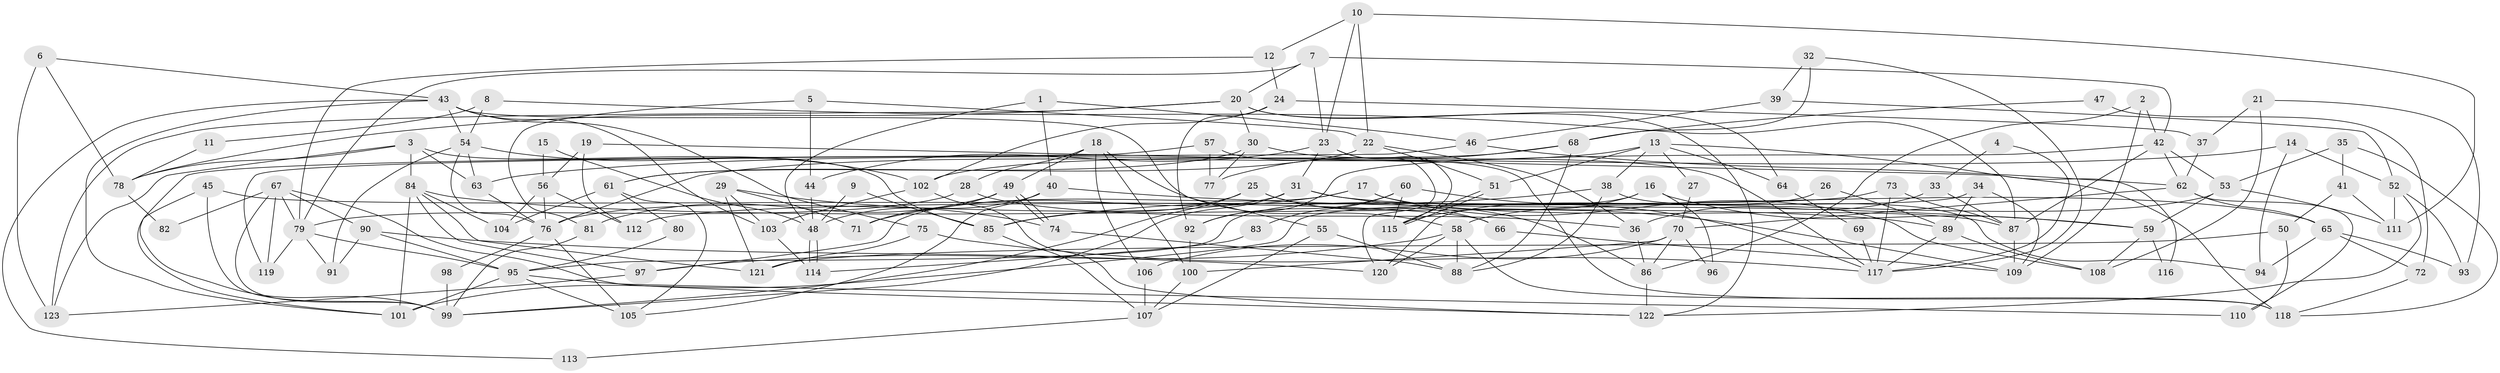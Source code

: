 // coarse degree distribution, {3: 0.1891891891891892, 7: 0.1891891891891892, 8: 0.13513513513513514, 5: 0.10810810810810811, 2: 0.02702702702702703, 12: 0.10810810810810811, 9: 0.16216216216216217, 6: 0.05405405405405406, 4: 0.02702702702702703}
// Generated by graph-tools (version 1.1) at 2025/37/03/04/25 23:37:05]
// undirected, 123 vertices, 246 edges
graph export_dot {
  node [color=gray90,style=filled];
  1;
  2;
  3;
  4;
  5;
  6;
  7;
  8;
  9;
  10;
  11;
  12;
  13;
  14;
  15;
  16;
  17;
  18;
  19;
  20;
  21;
  22;
  23;
  24;
  25;
  26;
  27;
  28;
  29;
  30;
  31;
  32;
  33;
  34;
  35;
  36;
  37;
  38;
  39;
  40;
  41;
  42;
  43;
  44;
  45;
  46;
  47;
  48;
  49;
  50;
  51;
  52;
  53;
  54;
  55;
  56;
  57;
  58;
  59;
  60;
  61;
  62;
  63;
  64;
  65;
  66;
  67;
  68;
  69;
  70;
  71;
  72;
  73;
  74;
  75;
  76;
  77;
  78;
  79;
  80;
  81;
  82;
  83;
  84;
  85;
  86;
  87;
  88;
  89;
  90;
  91;
  92;
  93;
  94;
  95;
  96;
  97;
  98;
  99;
  100;
  101;
  102;
  103;
  104;
  105;
  106;
  107;
  108;
  109;
  110;
  111;
  112;
  113;
  114;
  115;
  116;
  117;
  118;
  119;
  120;
  121;
  122;
  123;
  1 -- 46;
  1 -- 48;
  1 -- 40;
  2 -- 42;
  2 -- 86;
  2 -- 109;
  3 -- 63;
  3 -- 85;
  3 -- 78;
  3 -- 84;
  3 -- 123;
  4 -- 33;
  4 -- 117;
  5 -- 22;
  5 -- 81;
  5 -- 44;
  6 -- 123;
  6 -- 78;
  6 -- 43;
  7 -- 42;
  7 -- 20;
  7 -- 23;
  7 -- 79;
  8 -- 87;
  8 -- 54;
  8 -- 11;
  9 -- 48;
  9 -- 85;
  10 -- 12;
  10 -- 23;
  10 -- 22;
  10 -- 111;
  11 -- 78;
  12 -- 24;
  12 -- 79;
  13 -- 38;
  13 -- 76;
  13 -- 27;
  13 -- 51;
  13 -- 64;
  13 -- 116;
  14 -- 52;
  14 -- 94;
  14 -- 63;
  15 -- 56;
  15 -- 48;
  16 -- 95;
  16 -- 115;
  16 -- 59;
  16 -- 96;
  17 -- 97;
  17 -- 108;
  17 -- 71;
  17 -- 87;
  18 -- 49;
  18 -- 100;
  18 -- 28;
  18 -- 58;
  18 -- 106;
  19 -- 56;
  19 -- 118;
  19 -- 112;
  20 -- 123;
  20 -- 122;
  20 -- 30;
  20 -- 64;
  20 -- 78;
  21 -- 37;
  21 -- 93;
  21 -- 108;
  22 -- 51;
  22 -- 36;
  22 -- 61;
  23 -- 31;
  23 -- 44;
  23 -- 115;
  23 -- 120;
  24 -- 102;
  24 -- 92;
  24 -- 37;
  25 -- 99;
  25 -- 66;
  25 -- 85;
  25 -- 86;
  26 -- 89;
  26 -- 120;
  27 -- 70;
  28 -- 79;
  28 -- 36;
  29 -- 121;
  29 -- 103;
  29 -- 71;
  29 -- 74;
  30 -- 117;
  30 -- 61;
  30 -- 77;
  31 -- 109;
  31 -- 76;
  31 -- 65;
  31 -- 99;
  32 -- 68;
  32 -- 39;
  32 -- 117;
  33 -- 36;
  33 -- 87;
  34 -- 101;
  34 -- 109;
  34 -- 89;
  35 -- 53;
  35 -- 41;
  35 -- 118;
  36 -- 86;
  37 -- 62;
  38 -- 88;
  38 -- 85;
  38 -- 94;
  39 -- 46;
  39 -- 52;
  40 -- 48;
  40 -- 59;
  40 -- 105;
  41 -- 50;
  41 -- 111;
  42 -- 53;
  42 -- 87;
  42 -- 62;
  42 -- 92;
  43 -- 101;
  43 -- 54;
  43 -- 55;
  43 -- 75;
  43 -- 103;
  43 -- 113;
  44 -- 48;
  45 -- 99;
  45 -- 101;
  45 -- 66;
  46 -- 62;
  46 -- 119;
  47 -- 68;
  47 -- 72;
  48 -- 114;
  48 -- 114;
  49 -- 71;
  49 -- 74;
  49 -- 74;
  49 -- 81;
  50 -- 121;
  50 -- 110;
  51 -- 115;
  51 -- 115;
  52 -- 122;
  52 -- 111;
  52 -- 93;
  53 -- 59;
  53 -- 58;
  53 -- 111;
  54 -- 76;
  54 -- 63;
  54 -- 91;
  54 -- 102;
  55 -- 88;
  55 -- 107;
  56 -- 104;
  56 -- 76;
  56 -- 112;
  57 -- 99;
  57 -- 118;
  57 -- 77;
  58 -- 120;
  58 -- 88;
  58 -- 97;
  58 -- 118;
  59 -- 108;
  59 -- 116;
  60 -- 117;
  60 -- 115;
  60 -- 83;
  60 -- 92;
  61 -- 80;
  61 -- 104;
  61 -- 105;
  62 -- 70;
  62 -- 65;
  62 -- 110;
  63 -- 76;
  64 -- 69;
  65 -- 72;
  65 -- 93;
  65 -- 94;
  66 -- 109;
  67 -- 79;
  67 -- 122;
  67 -- 82;
  67 -- 90;
  67 -- 99;
  67 -- 119;
  68 -- 77;
  68 -- 88;
  68 -- 102;
  69 -- 117;
  70 -- 86;
  70 -- 100;
  70 -- 96;
  70 -- 106;
  72 -- 118;
  73 -- 112;
  73 -- 117;
  73 -- 87;
  74 -- 88;
  75 -- 117;
  75 -- 121;
  76 -- 105;
  76 -- 98;
  78 -- 82;
  79 -- 95;
  79 -- 91;
  79 -- 119;
  80 -- 95;
  81 -- 99;
  83 -- 114;
  84 -- 89;
  84 -- 97;
  84 -- 101;
  84 -- 104;
  84 -- 121;
  85 -- 107;
  86 -- 122;
  87 -- 109;
  89 -- 108;
  89 -- 117;
  90 -- 91;
  90 -- 95;
  90 -- 120;
  92 -- 100;
  95 -- 105;
  95 -- 101;
  95 -- 110;
  97 -- 123;
  98 -- 99;
  100 -- 107;
  102 -- 103;
  102 -- 122;
  103 -- 114;
  106 -- 107;
  107 -- 113;
}
